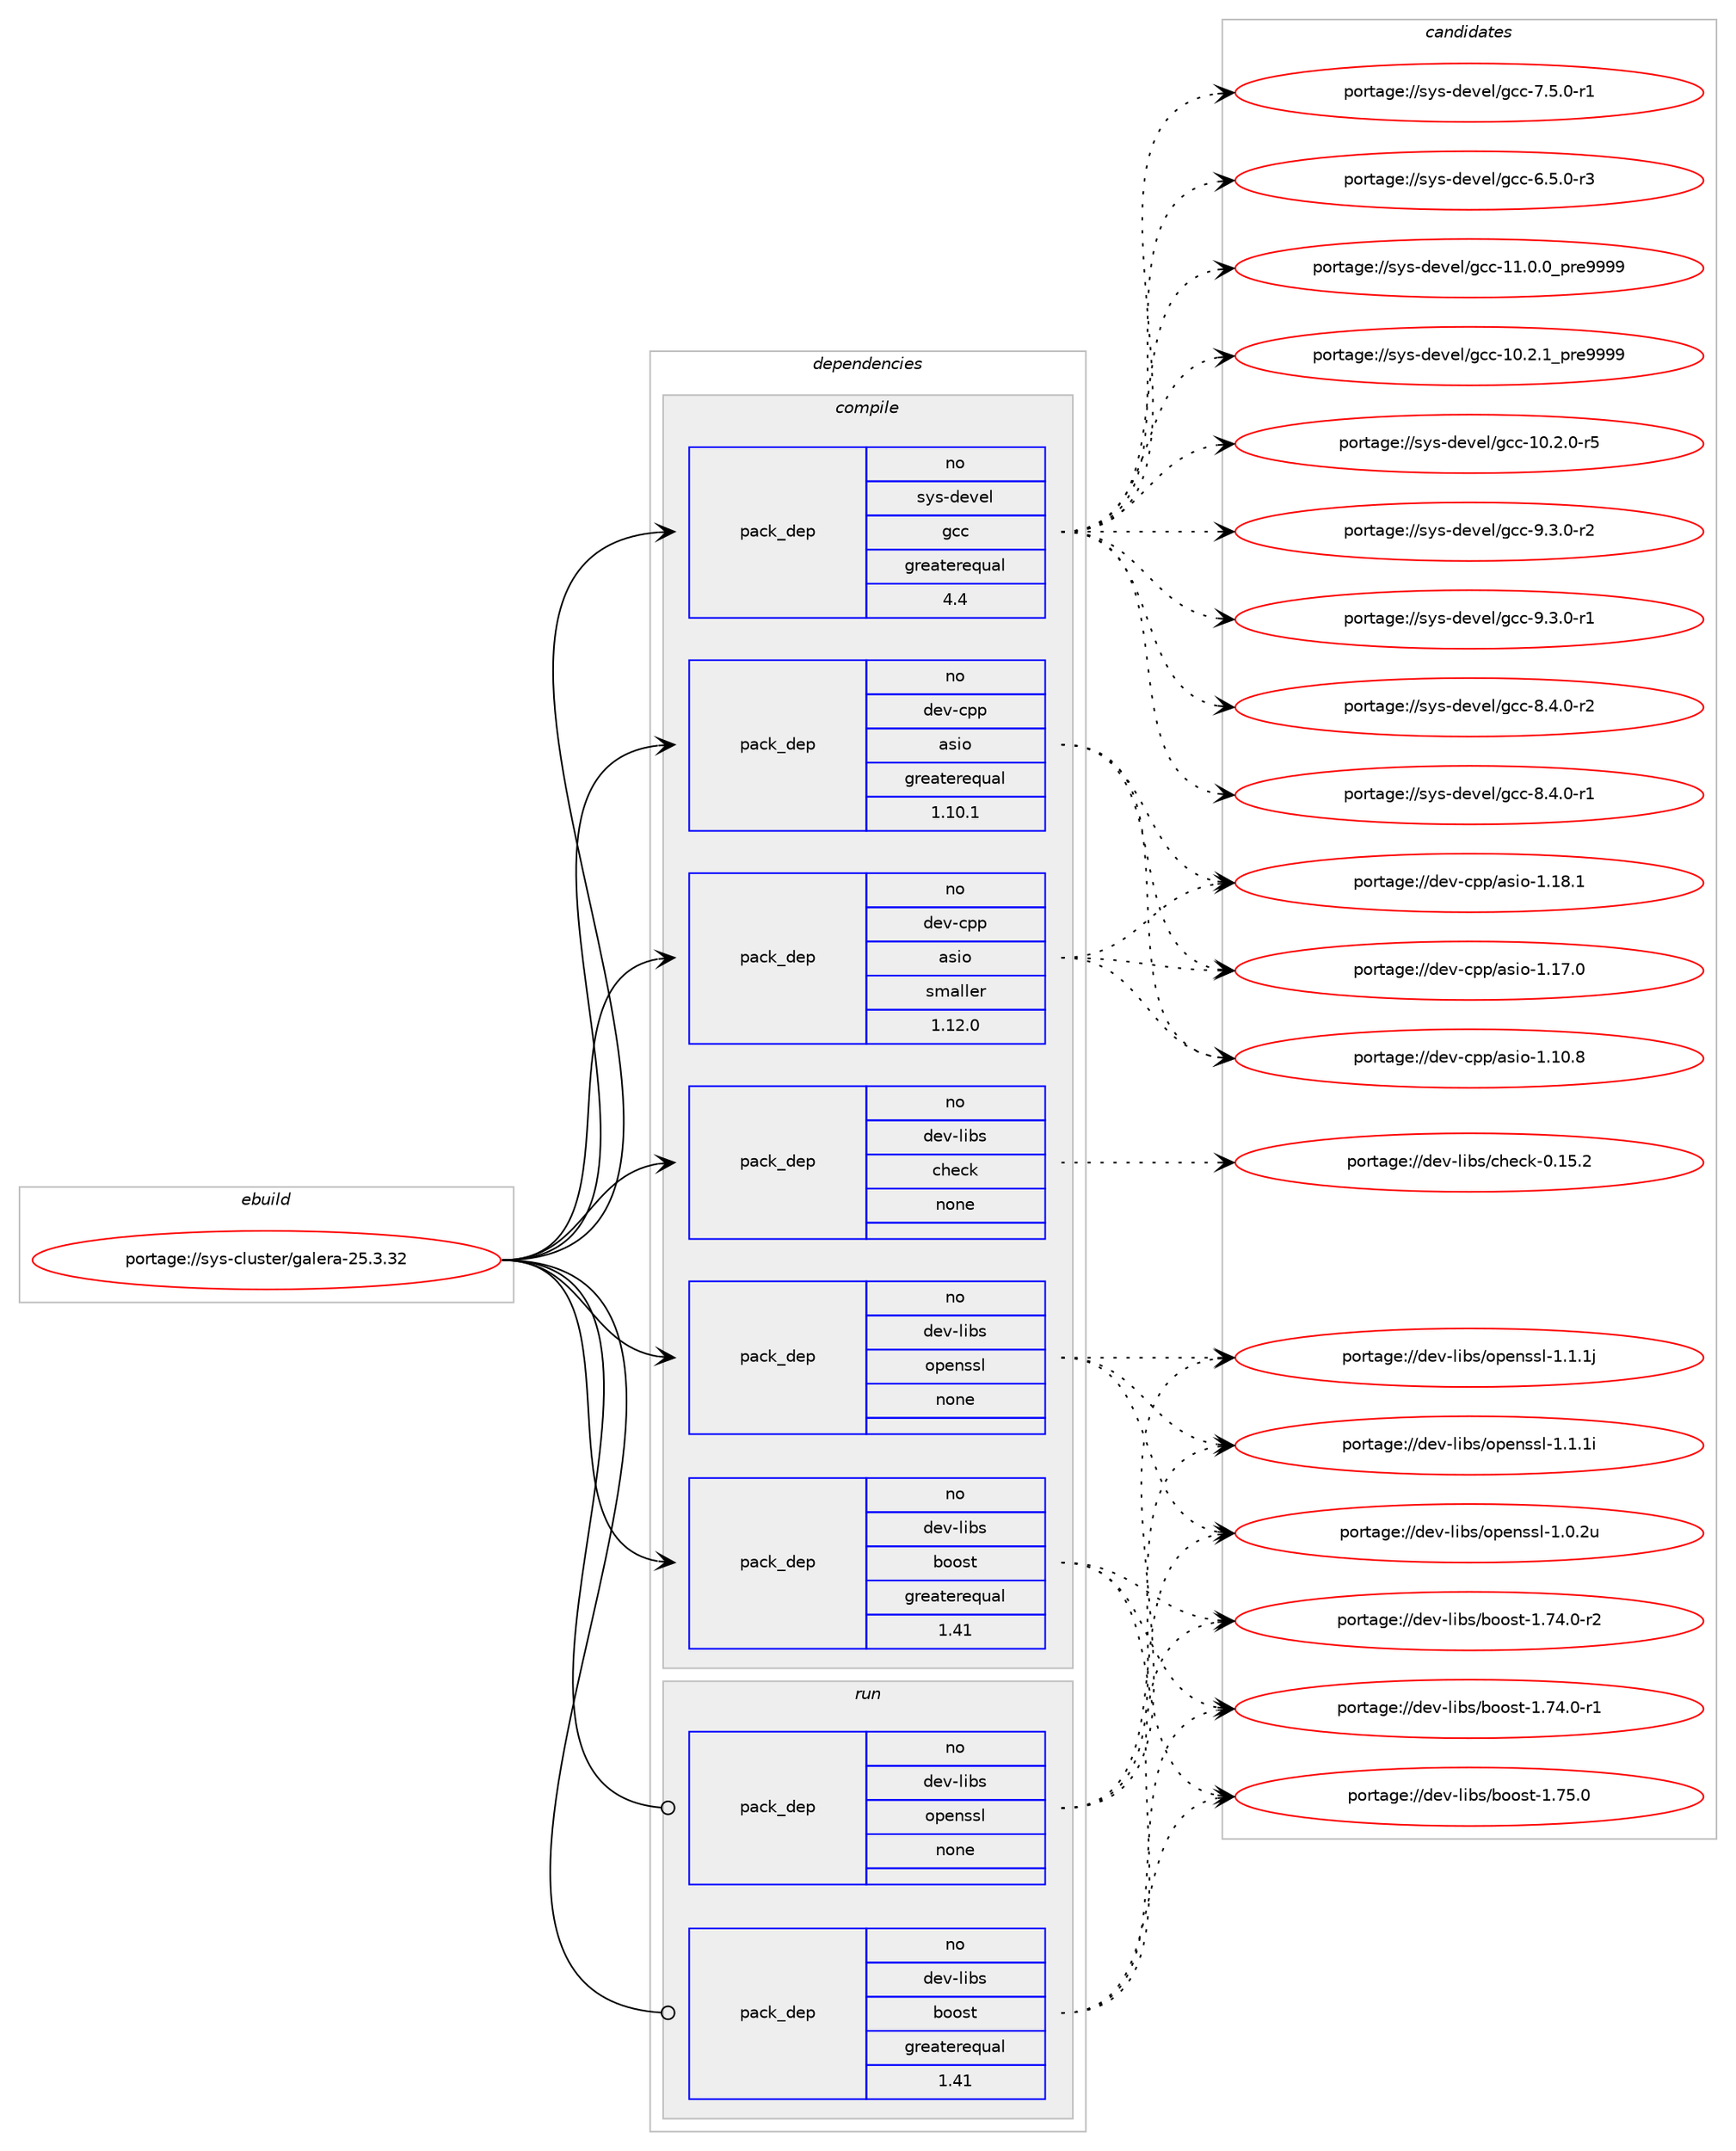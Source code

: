 digraph prolog {

# *************
# Graph options
# *************

newrank=true;
concentrate=true;
compound=true;
graph [rankdir=LR,fontname=Helvetica,fontsize=10,ranksep=1.5];#, ranksep=2.5, nodesep=0.2];
edge  [arrowhead=vee];
node  [fontname=Helvetica,fontsize=10];

# **********
# The ebuild
# **********

subgraph cluster_leftcol {
color=gray;
rank=same;
label=<<i>ebuild</i>>;
id [label="portage://sys-cluster/galera-25.3.32", color=red, width=4, href="../sys-cluster/galera-25.3.32.svg"];
}

# ****************
# The dependencies
# ****************

subgraph cluster_midcol {
color=gray;
label=<<i>dependencies</i>>;
subgraph cluster_compile {
fillcolor="#eeeeee";
style=filled;
label=<<i>compile</i>>;
subgraph pack5029 {
dependency7039 [label=<<TABLE BORDER="0" CELLBORDER="1" CELLSPACING="0" CELLPADDING="4" WIDTH="220"><TR><TD ROWSPAN="6" CELLPADDING="30">pack_dep</TD></TR><TR><TD WIDTH="110">no</TD></TR><TR><TD>dev-cpp</TD></TR><TR><TD>asio</TD></TR><TR><TD>greaterequal</TD></TR><TR><TD>1.10.1</TD></TR></TABLE>>, shape=none, color=blue];
}
id:e -> dependency7039:w [weight=20,style="solid",arrowhead="vee"];
subgraph pack5030 {
dependency7040 [label=<<TABLE BORDER="0" CELLBORDER="1" CELLSPACING="0" CELLPADDING="4" WIDTH="220"><TR><TD ROWSPAN="6" CELLPADDING="30">pack_dep</TD></TR><TR><TD WIDTH="110">no</TD></TR><TR><TD>dev-cpp</TD></TR><TR><TD>asio</TD></TR><TR><TD>smaller</TD></TR><TR><TD>1.12.0</TD></TR></TABLE>>, shape=none, color=blue];
}
id:e -> dependency7040:w [weight=20,style="solid",arrowhead="vee"];
subgraph pack5031 {
dependency7041 [label=<<TABLE BORDER="0" CELLBORDER="1" CELLSPACING="0" CELLPADDING="4" WIDTH="220"><TR><TD ROWSPAN="6" CELLPADDING="30">pack_dep</TD></TR><TR><TD WIDTH="110">no</TD></TR><TR><TD>dev-libs</TD></TR><TR><TD>boost</TD></TR><TR><TD>greaterequal</TD></TR><TR><TD>1.41</TD></TR></TABLE>>, shape=none, color=blue];
}
id:e -> dependency7041:w [weight=20,style="solid",arrowhead="vee"];
subgraph pack5032 {
dependency7042 [label=<<TABLE BORDER="0" CELLBORDER="1" CELLSPACING="0" CELLPADDING="4" WIDTH="220"><TR><TD ROWSPAN="6" CELLPADDING="30">pack_dep</TD></TR><TR><TD WIDTH="110">no</TD></TR><TR><TD>dev-libs</TD></TR><TR><TD>check</TD></TR><TR><TD>none</TD></TR><TR><TD></TD></TR></TABLE>>, shape=none, color=blue];
}
id:e -> dependency7042:w [weight=20,style="solid",arrowhead="vee"];
subgraph pack5033 {
dependency7043 [label=<<TABLE BORDER="0" CELLBORDER="1" CELLSPACING="0" CELLPADDING="4" WIDTH="220"><TR><TD ROWSPAN="6" CELLPADDING="30">pack_dep</TD></TR><TR><TD WIDTH="110">no</TD></TR><TR><TD>dev-libs</TD></TR><TR><TD>openssl</TD></TR><TR><TD>none</TD></TR><TR><TD></TD></TR></TABLE>>, shape=none, color=blue];
}
id:e -> dependency7043:w [weight=20,style="solid",arrowhead="vee"];
subgraph pack5034 {
dependency7044 [label=<<TABLE BORDER="0" CELLBORDER="1" CELLSPACING="0" CELLPADDING="4" WIDTH="220"><TR><TD ROWSPAN="6" CELLPADDING="30">pack_dep</TD></TR><TR><TD WIDTH="110">no</TD></TR><TR><TD>sys-devel</TD></TR><TR><TD>gcc</TD></TR><TR><TD>greaterequal</TD></TR><TR><TD>4.4</TD></TR></TABLE>>, shape=none, color=blue];
}
id:e -> dependency7044:w [weight=20,style="solid",arrowhead="vee"];
}
subgraph cluster_compileandrun {
fillcolor="#eeeeee";
style=filled;
label=<<i>compile and run</i>>;
}
subgraph cluster_run {
fillcolor="#eeeeee";
style=filled;
label=<<i>run</i>>;
subgraph pack5035 {
dependency7045 [label=<<TABLE BORDER="0" CELLBORDER="1" CELLSPACING="0" CELLPADDING="4" WIDTH="220"><TR><TD ROWSPAN="6" CELLPADDING="30">pack_dep</TD></TR><TR><TD WIDTH="110">no</TD></TR><TR><TD>dev-libs</TD></TR><TR><TD>boost</TD></TR><TR><TD>greaterequal</TD></TR><TR><TD>1.41</TD></TR></TABLE>>, shape=none, color=blue];
}
id:e -> dependency7045:w [weight=20,style="solid",arrowhead="odot"];
subgraph pack5036 {
dependency7046 [label=<<TABLE BORDER="0" CELLBORDER="1" CELLSPACING="0" CELLPADDING="4" WIDTH="220"><TR><TD ROWSPAN="6" CELLPADDING="30">pack_dep</TD></TR><TR><TD WIDTH="110">no</TD></TR><TR><TD>dev-libs</TD></TR><TR><TD>openssl</TD></TR><TR><TD>none</TD></TR><TR><TD></TD></TR></TABLE>>, shape=none, color=blue];
}
id:e -> dependency7046:w [weight=20,style="solid",arrowhead="odot"];
}
}

# **************
# The candidates
# **************

subgraph cluster_choices {
rank=same;
color=gray;
label=<<i>candidates</i>>;

subgraph choice5029 {
color=black;
nodesep=1;
choice1001011184599112112479711510511145494649564649 [label="portage://dev-cpp/asio-1.18.1", color=red, width=4,href="../dev-cpp/asio-1.18.1.svg"];
choice1001011184599112112479711510511145494649554648 [label="portage://dev-cpp/asio-1.17.0", color=red, width=4,href="../dev-cpp/asio-1.17.0.svg"];
choice1001011184599112112479711510511145494649484656 [label="portage://dev-cpp/asio-1.10.8", color=red, width=4,href="../dev-cpp/asio-1.10.8.svg"];
dependency7039:e -> choice1001011184599112112479711510511145494649564649:w [style=dotted,weight="100"];
dependency7039:e -> choice1001011184599112112479711510511145494649554648:w [style=dotted,weight="100"];
dependency7039:e -> choice1001011184599112112479711510511145494649484656:w [style=dotted,weight="100"];
}
subgraph choice5030 {
color=black;
nodesep=1;
choice1001011184599112112479711510511145494649564649 [label="portage://dev-cpp/asio-1.18.1", color=red, width=4,href="../dev-cpp/asio-1.18.1.svg"];
choice1001011184599112112479711510511145494649554648 [label="portage://dev-cpp/asio-1.17.0", color=red, width=4,href="../dev-cpp/asio-1.17.0.svg"];
choice1001011184599112112479711510511145494649484656 [label="portage://dev-cpp/asio-1.10.8", color=red, width=4,href="../dev-cpp/asio-1.10.8.svg"];
dependency7040:e -> choice1001011184599112112479711510511145494649564649:w [style=dotted,weight="100"];
dependency7040:e -> choice1001011184599112112479711510511145494649554648:w [style=dotted,weight="100"];
dependency7040:e -> choice1001011184599112112479711510511145494649484656:w [style=dotted,weight="100"];
}
subgraph choice5031 {
color=black;
nodesep=1;
choice1001011184510810598115479811111111511645494655534648 [label="portage://dev-libs/boost-1.75.0", color=red, width=4,href="../dev-libs/boost-1.75.0.svg"];
choice10010111845108105981154798111111115116454946555246484511450 [label="portage://dev-libs/boost-1.74.0-r2", color=red, width=4,href="../dev-libs/boost-1.74.0-r2.svg"];
choice10010111845108105981154798111111115116454946555246484511449 [label="portage://dev-libs/boost-1.74.0-r1", color=red, width=4,href="../dev-libs/boost-1.74.0-r1.svg"];
dependency7041:e -> choice1001011184510810598115479811111111511645494655534648:w [style=dotted,weight="100"];
dependency7041:e -> choice10010111845108105981154798111111115116454946555246484511450:w [style=dotted,weight="100"];
dependency7041:e -> choice10010111845108105981154798111111115116454946555246484511449:w [style=dotted,weight="100"];
}
subgraph choice5032 {
color=black;
nodesep=1;
choice100101118451081059811547991041019910745484649534650 [label="portage://dev-libs/check-0.15.2", color=red, width=4,href="../dev-libs/check-0.15.2.svg"];
dependency7042:e -> choice100101118451081059811547991041019910745484649534650:w [style=dotted,weight="100"];
}
subgraph choice5033 {
color=black;
nodesep=1;
choice100101118451081059811547111112101110115115108454946494649106 [label="portage://dev-libs/openssl-1.1.1j", color=red, width=4,href="../dev-libs/openssl-1.1.1j.svg"];
choice100101118451081059811547111112101110115115108454946494649105 [label="portage://dev-libs/openssl-1.1.1i", color=red, width=4,href="../dev-libs/openssl-1.1.1i.svg"];
choice100101118451081059811547111112101110115115108454946484650117 [label="portage://dev-libs/openssl-1.0.2u", color=red, width=4,href="../dev-libs/openssl-1.0.2u.svg"];
dependency7043:e -> choice100101118451081059811547111112101110115115108454946494649106:w [style=dotted,weight="100"];
dependency7043:e -> choice100101118451081059811547111112101110115115108454946494649105:w [style=dotted,weight="100"];
dependency7043:e -> choice100101118451081059811547111112101110115115108454946484650117:w [style=dotted,weight="100"];
}
subgraph choice5034 {
color=black;
nodesep=1;
choice115121115451001011181011084710399994557465146484511450 [label="portage://sys-devel/gcc-9.3.0-r2", color=red, width=4,href="../sys-devel/gcc-9.3.0-r2.svg"];
choice115121115451001011181011084710399994557465146484511449 [label="portage://sys-devel/gcc-9.3.0-r1", color=red, width=4,href="../sys-devel/gcc-9.3.0-r1.svg"];
choice115121115451001011181011084710399994556465246484511450 [label="portage://sys-devel/gcc-8.4.0-r2", color=red, width=4,href="../sys-devel/gcc-8.4.0-r2.svg"];
choice115121115451001011181011084710399994556465246484511449 [label="portage://sys-devel/gcc-8.4.0-r1", color=red, width=4,href="../sys-devel/gcc-8.4.0-r1.svg"];
choice115121115451001011181011084710399994555465346484511449 [label="portage://sys-devel/gcc-7.5.0-r1", color=red, width=4,href="../sys-devel/gcc-7.5.0-r1.svg"];
choice115121115451001011181011084710399994554465346484511451 [label="portage://sys-devel/gcc-6.5.0-r3", color=red, width=4,href="../sys-devel/gcc-6.5.0-r3.svg"];
choice11512111545100101118101108471039999454949464846489511211410157575757 [label="portage://sys-devel/gcc-11.0.0_pre9999", color=red, width=4,href="../sys-devel/gcc-11.0.0_pre9999.svg"];
choice11512111545100101118101108471039999454948465046499511211410157575757 [label="portage://sys-devel/gcc-10.2.1_pre9999", color=red, width=4,href="../sys-devel/gcc-10.2.1_pre9999.svg"];
choice11512111545100101118101108471039999454948465046484511453 [label="portage://sys-devel/gcc-10.2.0-r5", color=red, width=4,href="../sys-devel/gcc-10.2.0-r5.svg"];
dependency7044:e -> choice115121115451001011181011084710399994557465146484511450:w [style=dotted,weight="100"];
dependency7044:e -> choice115121115451001011181011084710399994557465146484511449:w [style=dotted,weight="100"];
dependency7044:e -> choice115121115451001011181011084710399994556465246484511450:w [style=dotted,weight="100"];
dependency7044:e -> choice115121115451001011181011084710399994556465246484511449:w [style=dotted,weight="100"];
dependency7044:e -> choice115121115451001011181011084710399994555465346484511449:w [style=dotted,weight="100"];
dependency7044:e -> choice115121115451001011181011084710399994554465346484511451:w [style=dotted,weight="100"];
dependency7044:e -> choice11512111545100101118101108471039999454949464846489511211410157575757:w [style=dotted,weight="100"];
dependency7044:e -> choice11512111545100101118101108471039999454948465046499511211410157575757:w [style=dotted,weight="100"];
dependency7044:e -> choice11512111545100101118101108471039999454948465046484511453:w [style=dotted,weight="100"];
}
subgraph choice5035 {
color=black;
nodesep=1;
choice1001011184510810598115479811111111511645494655534648 [label="portage://dev-libs/boost-1.75.0", color=red, width=4,href="../dev-libs/boost-1.75.0.svg"];
choice10010111845108105981154798111111115116454946555246484511450 [label="portage://dev-libs/boost-1.74.0-r2", color=red, width=4,href="../dev-libs/boost-1.74.0-r2.svg"];
choice10010111845108105981154798111111115116454946555246484511449 [label="portage://dev-libs/boost-1.74.0-r1", color=red, width=4,href="../dev-libs/boost-1.74.0-r1.svg"];
dependency7045:e -> choice1001011184510810598115479811111111511645494655534648:w [style=dotted,weight="100"];
dependency7045:e -> choice10010111845108105981154798111111115116454946555246484511450:w [style=dotted,weight="100"];
dependency7045:e -> choice10010111845108105981154798111111115116454946555246484511449:w [style=dotted,weight="100"];
}
subgraph choice5036 {
color=black;
nodesep=1;
choice100101118451081059811547111112101110115115108454946494649106 [label="portage://dev-libs/openssl-1.1.1j", color=red, width=4,href="../dev-libs/openssl-1.1.1j.svg"];
choice100101118451081059811547111112101110115115108454946494649105 [label="portage://dev-libs/openssl-1.1.1i", color=red, width=4,href="../dev-libs/openssl-1.1.1i.svg"];
choice100101118451081059811547111112101110115115108454946484650117 [label="portage://dev-libs/openssl-1.0.2u", color=red, width=4,href="../dev-libs/openssl-1.0.2u.svg"];
dependency7046:e -> choice100101118451081059811547111112101110115115108454946494649106:w [style=dotted,weight="100"];
dependency7046:e -> choice100101118451081059811547111112101110115115108454946494649105:w [style=dotted,weight="100"];
dependency7046:e -> choice100101118451081059811547111112101110115115108454946484650117:w [style=dotted,weight="100"];
}
}

}
